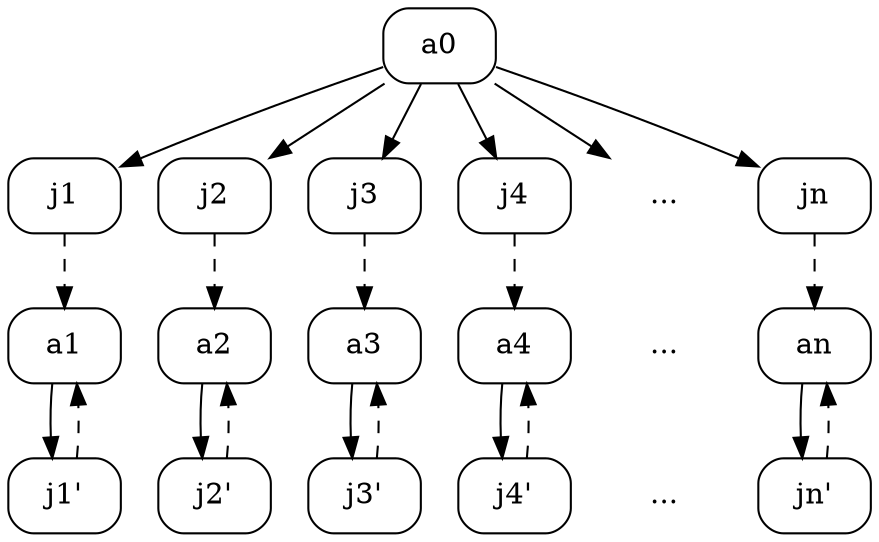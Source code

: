  digraph jgraph {
node [style=rounded];

a0 [shape=box];

j1 [shape=box];
j2 [shape=box];
j3 [shape=box];
j4 [shape=box];
j5 [label = "...", color=white, shape=box];
jn [shape=box];

j11 [label = "j1'", shape=box];
j21 [label = "j2'", shape=box];
j31 [label = "j3'", shape=box];
j41 [label = "j4'", shape=box];
j51 [label = "j5'", label = "...", color=white];
jn1 [label = "jn'", shape=box];

a1 [shape=box];
a2 [shape=box];
a3 [shape=box];
a4 [shape=box];
a5 [shape=box, color=white, label = "..."];
an [shape=box];

a0 -> j1;
a0 -> j2;
a0 -> j3;
a0 -> j4;
a0 -> j5;
a0 -> jn;

j1 -> a1 [style=dashed];
j2 -> a2 [style=dashed];
j3 -> a3 [style=dashed];
j4 -> a4 [style=dashed];
j5 -> a5 [style=invis];
jn -> an [style=dashed];


j11 -> a1 [style=dashed];
j21 -> a2 [style=dashed];
j31 -> a3 [style=dashed];
j41 -> a4 [style=dashed];
j51 -> a5 [style=invis];
jn1 -> an [style=dashed];

a1 -> j11;
a2 -> j21;
a3 -> j31;
a4 -> j41;
a5 -> j51 [style = invis];
an -> jn1;
}
